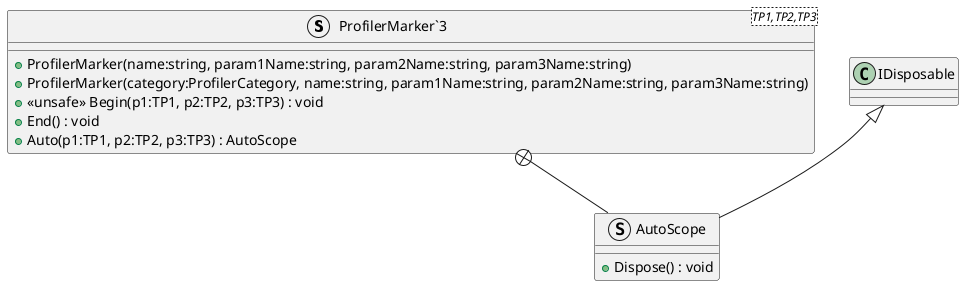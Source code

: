 @startuml
struct "ProfilerMarker`3"<TP1,TP2,TP3> {
    + ProfilerMarker(name:string, param1Name:string, param2Name:string, param3Name:string)
    + ProfilerMarker(category:ProfilerCategory, name:string, param1Name:string, param2Name:string, param3Name:string)
    + <<unsafe>> Begin(p1:TP1, p2:TP2, p3:TP3) : void
    + End() : void
    + Auto(p1:TP1, p2:TP2, p3:TP3) : AutoScope
}
struct AutoScope {
    + Dispose() : void
}
"ProfilerMarker`3" +-- AutoScope
IDisposable <|-- AutoScope
@enduml
